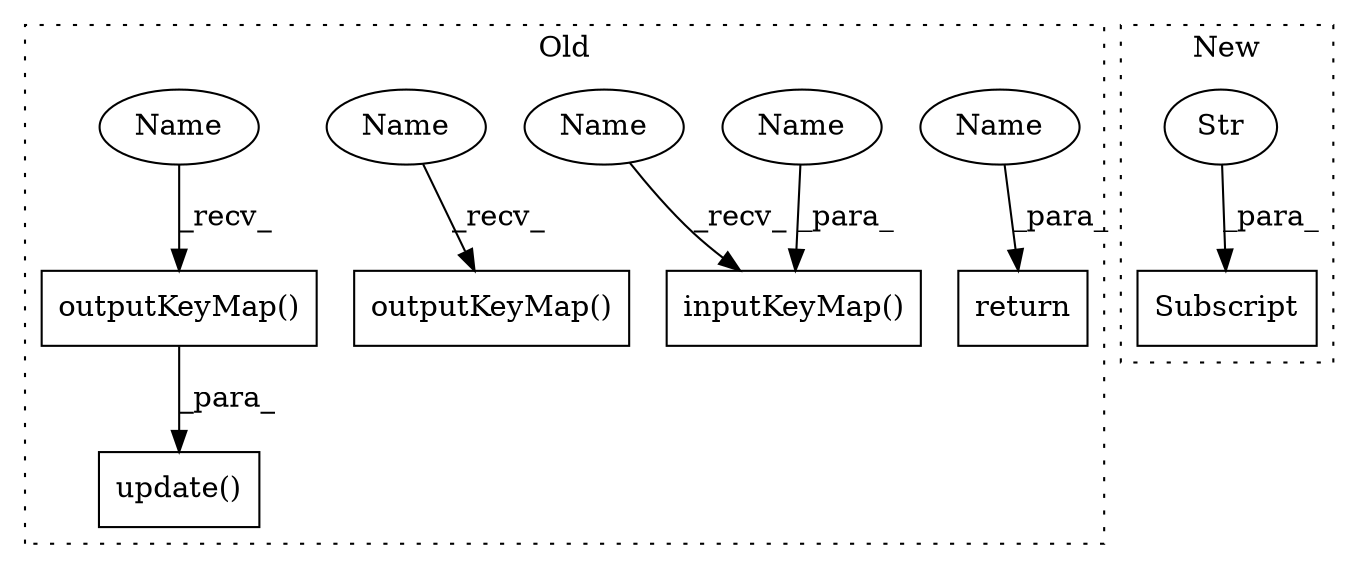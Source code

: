 digraph G {
subgraph cluster0 {
1 [label="outputKeyMap()" a="75" s="7411,7447" l="18,1" shape="box"];
3 [label="outputKeyMap()" a="75" s="7283,7366" l="35,14" shape="box"];
5 [label="inputKeyMap()" a="75" s="6839,6860" l="17,1" shape="box"];
6 [label="return" a="93" s="7458" l="7" shape="box"];
7 [label="update()" a="75" s="7252,7380" l="31,10" shape="box"];
8 [label="Name" a="87" s="7465" l="4" shape="ellipse"];
9 [label="Name" a="87" s="6856" l="4" shape="ellipse"];
10 [label="Name" a="87" s="6839" l="4" shape="ellipse"];
11 [label="Name" a="87" s="7411" l="4" shape="ellipse"];
12 [label="Name" a="87" s="7283" l="4" shape="ellipse"];
label = "Old";
style="dotted";
}
subgraph cluster1 {
2 [label="Subscript" a="63" s="7155,0" l="21,0" shape="box"];
4 [label="Str" a="66" s="7160" l="15" shape="ellipse"];
label = "New";
style="dotted";
}
3 -> 7 [label="_para_"];
4 -> 2 [label="_para_"];
8 -> 6 [label="_para_"];
9 -> 5 [label="_para_"];
10 -> 5 [label="_recv_"];
11 -> 1 [label="_recv_"];
12 -> 3 [label="_recv_"];
}